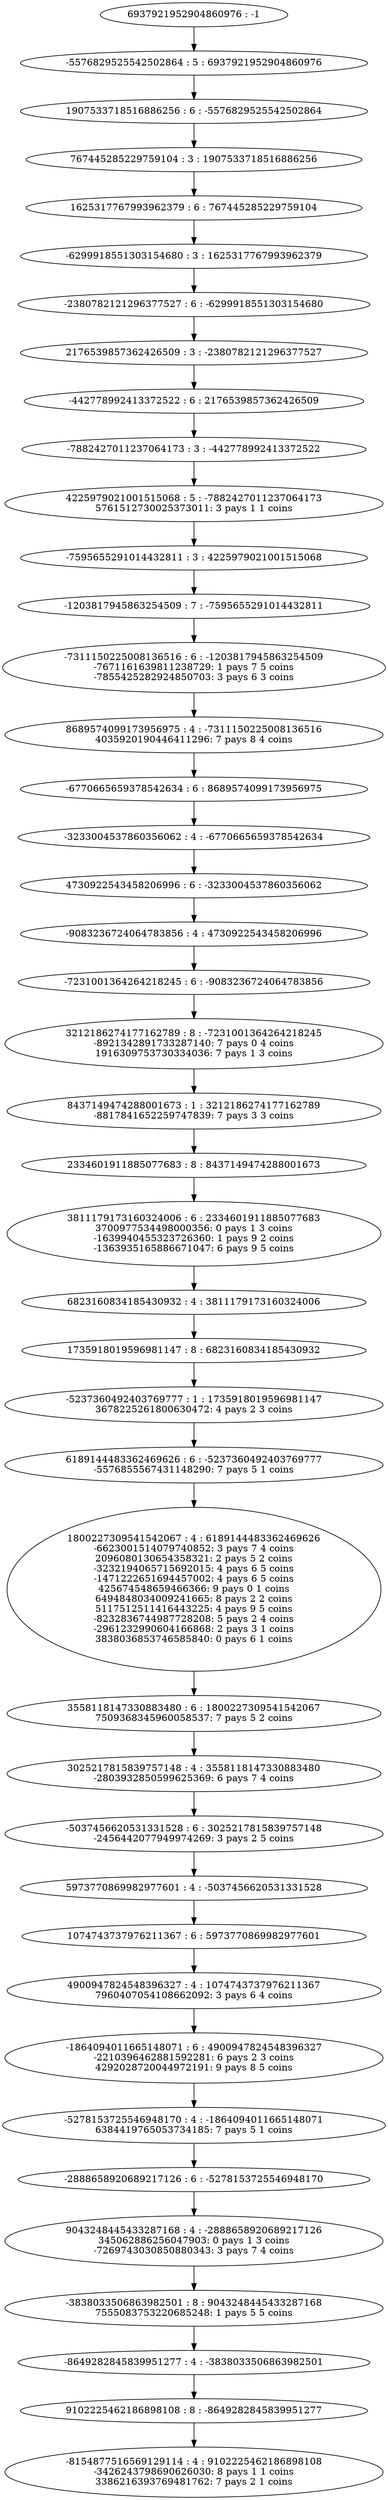 digraph "plots_10_90.0_10.0_1000000.0_6000.0_2880000.0/tree_0_42.dot" {
	0 [label="6937921952904860976 : -1"]
	1 [label="-5576829525542502864 : 5 : 6937921952904860976
"]
	2 [label="1907533718516886256 : 6 : -5576829525542502864
"]
	3 [label="767445285229759104 : 3 : 1907533718516886256
"]
	4 [label="1625317767993962379 : 6 : 767445285229759104
"]
	5 [label="-6299918551303154680 : 3 : 1625317767993962379
"]
	6 [label="-2380782121296377527 : 6 : -6299918551303154680
"]
	7 [label="2176539857362426509 : 3 : -2380782121296377527
"]
	8 [label="-442778992413372522 : 6 : 2176539857362426509
"]
	9 [label="-7882427011237064173 : 3 : -442778992413372522
"]
	10 [label="4225979021001515068 : 5 : -7882427011237064173
5761512730025373011: 3 pays 1 1 coins
"]
	11 [label="-7595655291014432811 : 3 : 4225979021001515068
"]
	12 [label="-1203817945863254509 : 7 : -7595655291014432811
"]
	13 [label="-7311150225008136516 : 6 : -1203817945863254509
-7671161639811238729: 1 pays 7 5 coins
-7855425282924850703: 3 pays 6 3 coins
"]
	14 [label="8689574099173956975 : 4 : -7311150225008136516
4035920190446411296: 7 pays 8 4 coins
"]
	15 [label="-6770665659378542634 : 6 : 8689574099173956975
"]
	16 [label="-3233004537860356062 : 4 : -6770665659378542634
"]
	17 [label="4730922543458206996 : 6 : -3233004537860356062
"]
	18 [label="-9083236724064783856 : 4 : 4730922543458206996
"]
	19 [label="-7231001364264218245 : 6 : -9083236724064783856
"]
	20 [label="3212186274177162789 : 8 : -7231001364264218245
-8921342891733287140: 7 pays 0 4 coins
1916309753730334036: 7 pays 1 3 coins
"]
	21 [label="8437149474288001673 : 1 : 3212186274177162789
-8817841652259747839: 7 pays 3 3 coins
"]
	22 [label="2334601911885077683 : 8 : 8437149474288001673
"]
	23 [label="3811179173160324006 : 6 : 2334601911885077683
3700977534498000356: 0 pays 1 3 coins
-1639940455323726360: 1 pays 9 2 coins
-1363935165886671047: 6 pays 9 5 coins
"]
	24 [label="6823160834185430932 : 4 : 3811179173160324006
"]
	25 [label="1735918019596981147 : 8 : 6823160834185430932
"]
	26 [label="-5237360492403769777 : 1 : 1735918019596981147
3678225261800630472: 4 pays 2 3 coins
"]
	27 [label="6189144483362469626 : 6 : -5237360492403769777
-5576855567431148290: 7 pays 5 1 coins
"]
	28 [label="1800227309541542067 : 4 : 6189144483362469626
-6623001514079740852: 3 pays 7 4 coins
2096080130654358321: 2 pays 5 2 coins
-3232194065715692015: 4 pays 6 5 coins
-1471222651694457002: 4 pays 6 5 coins
425674548659466366: 9 pays 0 1 coins
6494848034009241665: 8 pays 2 2 coins
5117512511416443225: 4 pays 9 5 coins
-8232836744987728208: 5 pays 2 4 coins
-2961232990604166868: 2 pays 3 1 coins
3838036853746585840: 0 pays 6 1 coins
"]
	29 [label="3558118147330883480 : 6 : 1800227309541542067
7509368345960058537: 7 pays 5 2 coins
"]
	30 [label="3025217815839757148 : 4 : 3558118147330883480
-2803932850599625369: 6 pays 7 4 coins
"]
	31 [label="-5037456620531331528 : 6 : 3025217815839757148
-2456442077949974269: 3 pays 2 5 coins
"]
	32 [label="5973770869982977601 : 4 : -5037456620531331528
"]
	33 [label="1074743737976211367 : 6 : 5973770869982977601
"]
	34 [label="4900947824548396327 : 4 : 1074743737976211367
7960407054108662092: 3 pays 6 4 coins
"]
	35 [label="-1864094011665148071 : 6 : 4900947824548396327
-2210396462881592281: 6 pays 2 3 coins
4292028720044972191: 9 pays 8 5 coins
"]
	36 [label="-5278153725546948170 : 4 : -1864094011665148071
6384419765053734185: 7 pays 5 1 coins
"]
	37 [label="-2888658920689217126 : 6 : -5278153725546948170
"]
	38 [label="9043248445433287168 : 4 : -2888658920689217126
345062886256047903: 0 pays 1 3 coins
-7269743030850880343: 3 pays 7 4 coins
"]
	39 [label="-3838033506863982501 : 8 : 9043248445433287168
7555083753220685248: 1 pays 5 5 coins
"]
	40 [label="-8649282845839951277 : 4 : -3838033506863982501
"]
	41 [label="9102225462186898108 : 8 : -8649282845839951277
"]
	42 [label="-8154877516569129114 : 4 : 9102225462186898108
-3426243798690626030: 8 pays 1 1 coins
3386216393769481762: 7 pays 2 1 coins
"]
	0 -> 1
	1 -> 2
	2 -> 3
	3 -> 4
	4 -> 5
	5 -> 6
	6 -> 7
	7 -> 8
	8 -> 9
	9 -> 10
	10 -> 11
	11 -> 12
	12 -> 13
	13 -> 14
	14 -> 15
	15 -> 16
	16 -> 17
	17 -> 18
	18 -> 19
	19 -> 20
	20 -> 21
	21 -> 22
	22 -> 23
	23 -> 24
	24 -> 25
	25 -> 26
	26 -> 27
	27 -> 28
	28 -> 29
	29 -> 30
	30 -> 31
	31 -> 32
	32 -> 33
	33 -> 34
	34 -> 35
	35 -> 36
	36 -> 37
	37 -> 38
	38 -> 39
	39 -> 40
	40 -> 41
	41 -> 42
}
